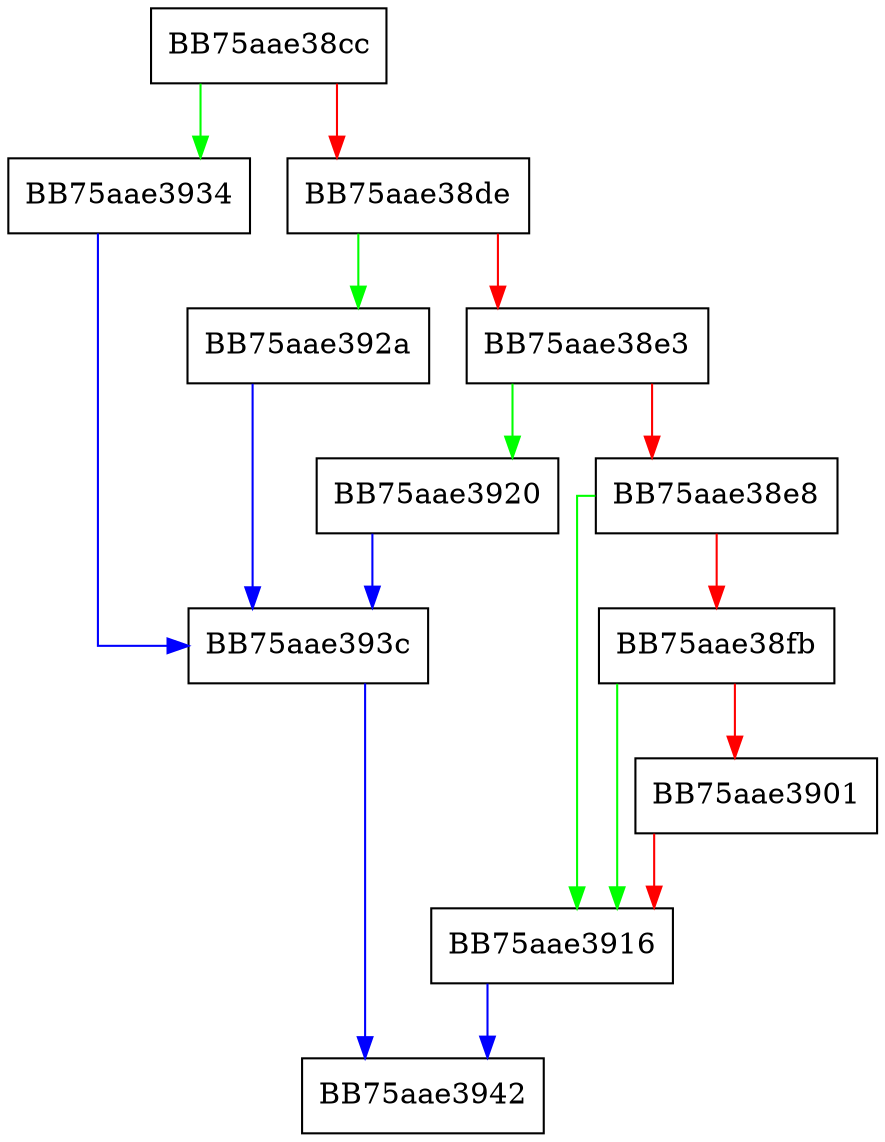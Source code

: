 digraph ExpectedCHashFromTrustAnchorHashType {
  node [shape="box"];
  graph [splines=ortho];
  BB75aae38cc -> BB75aae3934 [color="green"];
  BB75aae38cc -> BB75aae38de [color="red"];
  BB75aae38de -> BB75aae392a [color="green"];
  BB75aae38de -> BB75aae38e3 [color="red"];
  BB75aae38e3 -> BB75aae3920 [color="green"];
  BB75aae38e3 -> BB75aae38e8 [color="red"];
  BB75aae38e8 -> BB75aae3916 [color="green"];
  BB75aae38e8 -> BB75aae38fb [color="red"];
  BB75aae38fb -> BB75aae3916 [color="green"];
  BB75aae38fb -> BB75aae3901 [color="red"];
  BB75aae3901 -> BB75aae3916 [color="red"];
  BB75aae3916 -> BB75aae3942 [color="blue"];
  BB75aae3920 -> BB75aae393c [color="blue"];
  BB75aae392a -> BB75aae393c [color="blue"];
  BB75aae3934 -> BB75aae393c [color="blue"];
  BB75aae393c -> BB75aae3942 [color="blue"];
}